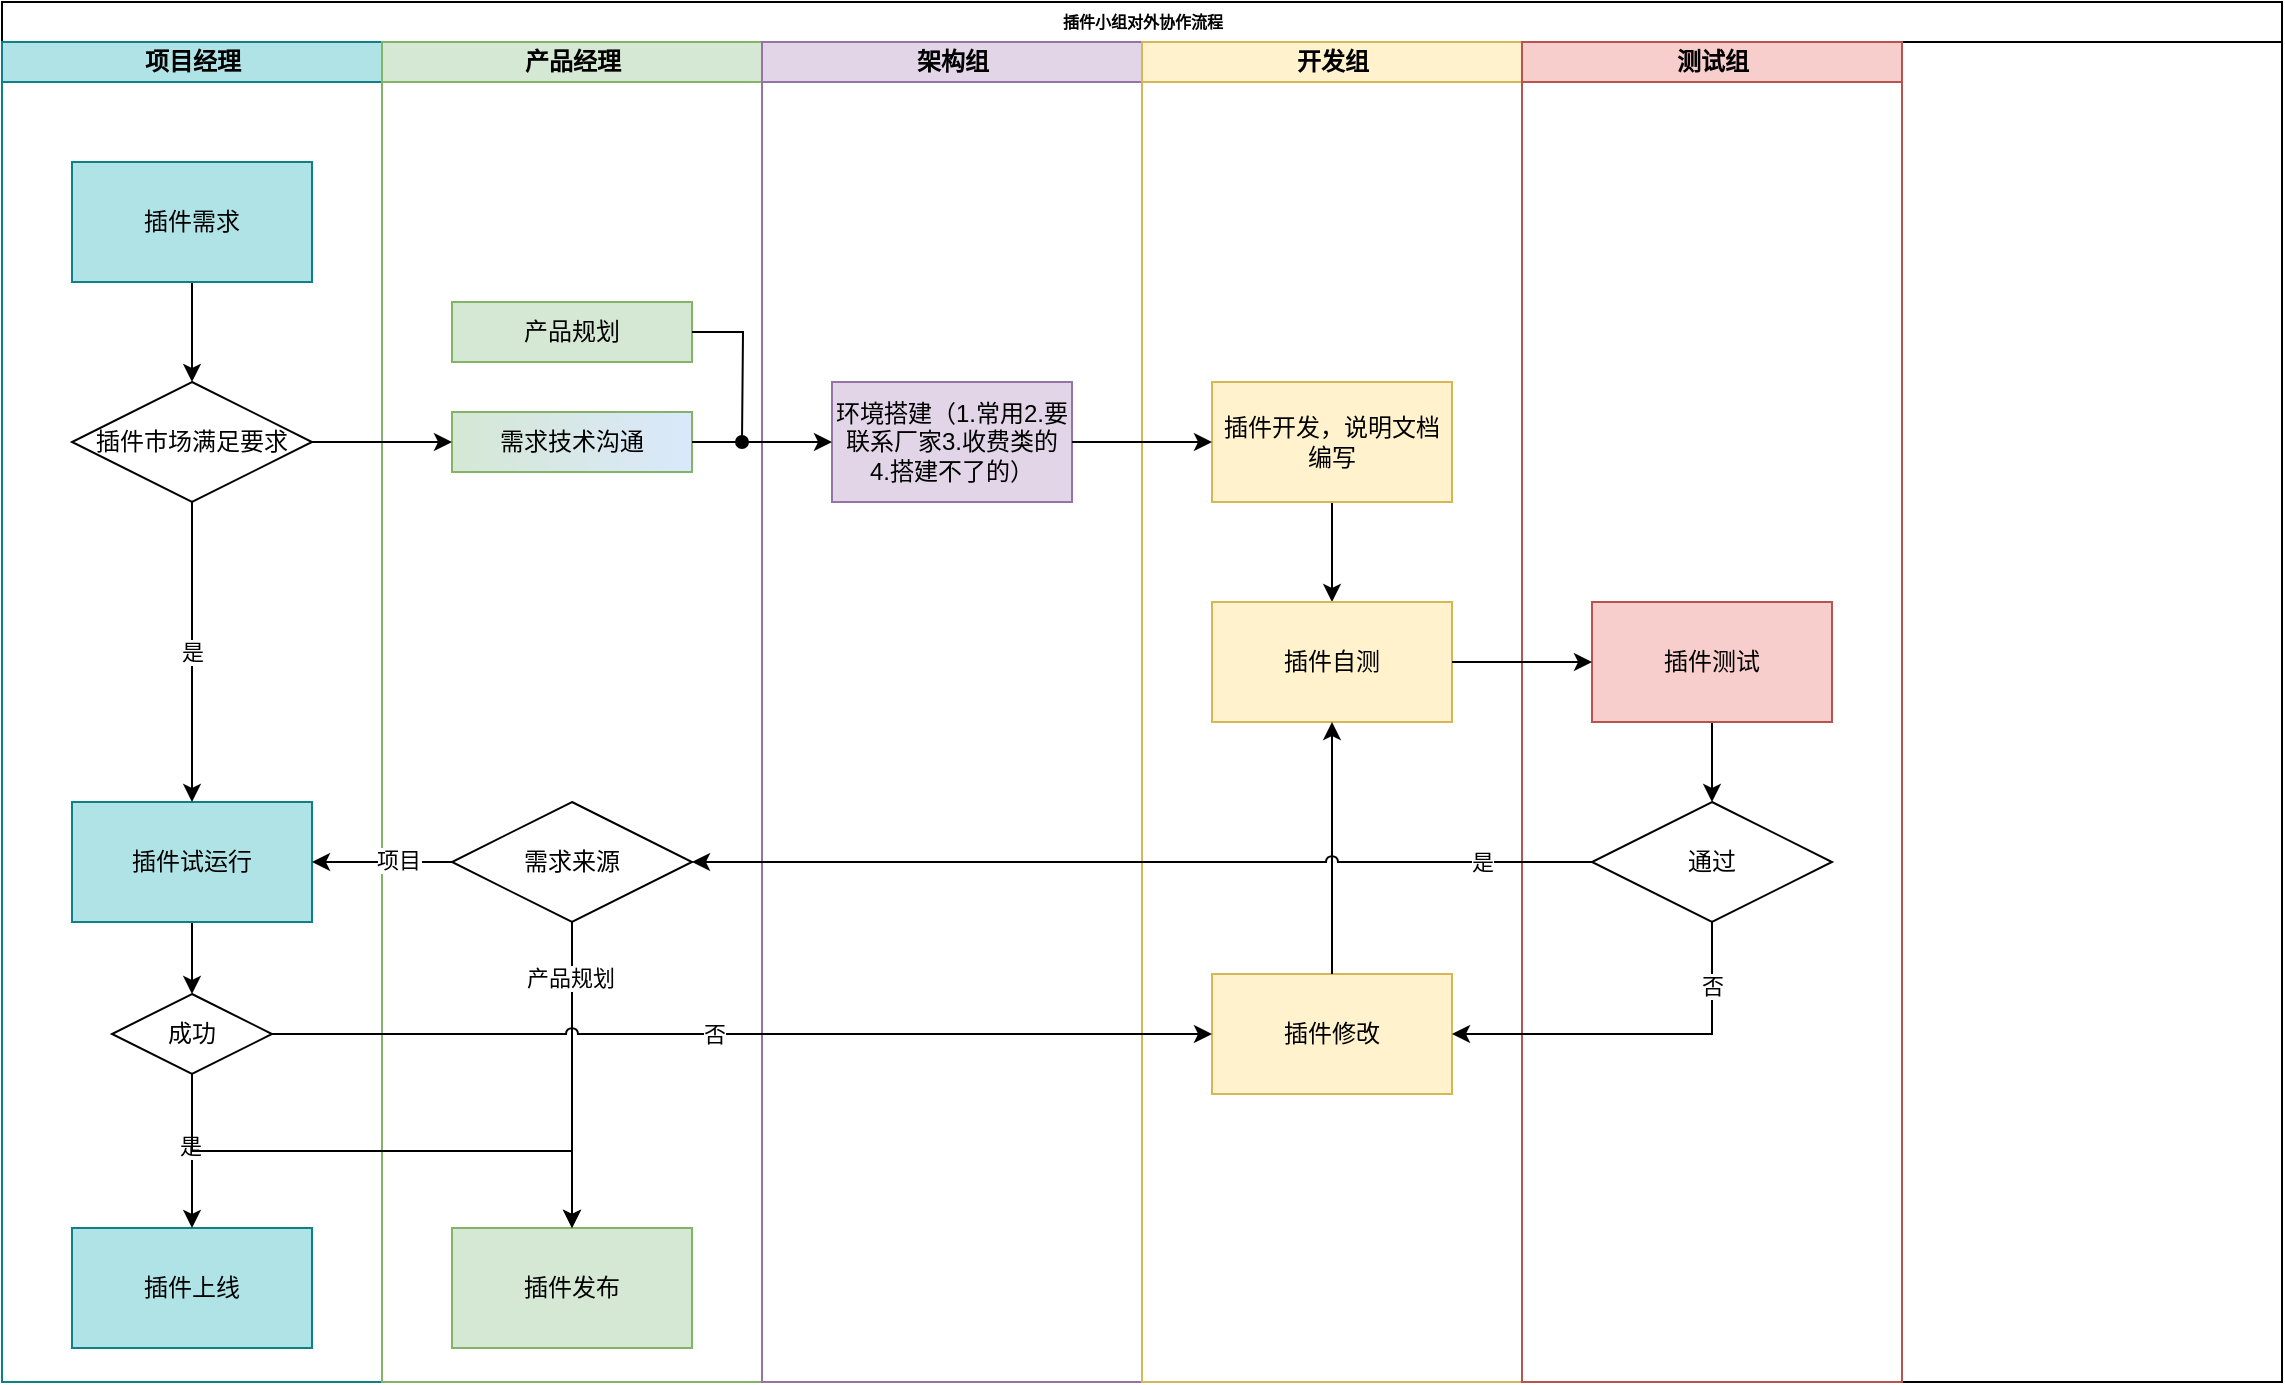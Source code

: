 <mxfile version="15.6.3" type="github">
  <diagram id="1BBLTeyoPvuQMCn27ciU" name="Page-1">
    <mxGraphModel dx="946" dy="1783" grid="1" gridSize="10" guides="1" tooltips="1" connect="1" arrows="1" fold="1" page="1" pageScale="1" pageWidth="827" pageHeight="1169" math="0" shadow="0">
      <root>
        <mxCell id="0" />
        <mxCell id="1" parent="0" />
        <mxCell id="ADYuSWJjQjwnzAj35K0c-1" value="插件小组对外协作流程" style="swimlane;html=1;childLayout=stackLayout;startSize=20;rounded=0;shadow=0;labelBackgroundColor=none;strokeWidth=1;fontFamily=Verdana;fontSize=8;align=center;direction=east;swimlaneFillColor=none;" parent="1" vertex="1">
          <mxGeometry x="50" y="-390" width="1140" height="690" as="geometry" />
        </mxCell>
        <mxCell id="ADYuSWJjQjwnzAj35K0c-2" value="项目经理" style="swimlane;html=1;startSize=20;fillColor=#B0E3E6;strokeColor=#0e8088;" parent="ADYuSWJjQjwnzAj35K0c-1" vertex="1">
          <mxGeometry y="20" width="190" height="670" as="geometry" />
        </mxCell>
        <mxCell id="ADYuSWJjQjwnzAj35K0c-67" value="" style="edgeStyle=orthogonalEdgeStyle;rounded=0;orthogonalLoop=1;jettySize=auto;html=1;entryX=0.5;entryY=0;entryDx=0;entryDy=0;sketch=0;shadow=0;" parent="ADYuSWJjQjwnzAj35K0c-2" source="ADYuSWJjQjwnzAj35K0c-3" target="ADYuSWJjQjwnzAj35K0c-40" edge="1">
          <mxGeometry relative="1" as="geometry" />
        </mxCell>
        <mxCell id="ADYuSWJjQjwnzAj35K0c-3" value="插件需求" style="rounded=0;whiteSpace=wrap;html=1;fillColor=#b0e3e6;strokeColor=#0e8088;" parent="ADYuSWJjQjwnzAj35K0c-2" vertex="1">
          <mxGeometry x="35" y="60" width="120" height="60" as="geometry" />
        </mxCell>
        <mxCell id="ADYuSWJjQjwnzAj35K0c-36" value="插件上线" style="rounded=0;whiteSpace=wrap;html=1;fillColor=#b0e3e6;strokeColor=#0e8088;" parent="ADYuSWJjQjwnzAj35K0c-2" vertex="1">
          <mxGeometry x="35" y="593" width="120" height="60" as="geometry" />
        </mxCell>
        <mxCell id="ADYuSWJjQjwnzAj35K0c-71" style="edgeStyle=orthogonalEdgeStyle;rounded=0;sketch=0;orthogonalLoop=1;jettySize=auto;html=1;entryX=0.5;entryY=0;entryDx=0;entryDy=0;shadow=0;" parent="ADYuSWJjQjwnzAj35K0c-2" source="ADYuSWJjQjwnzAj35K0c-33" target="ADYuSWJjQjwnzAj35K0c-36" edge="1">
          <mxGeometry relative="1" as="geometry" />
        </mxCell>
        <mxCell id="ADYuSWJjQjwnzAj35K0c-90" value="是" style="edgeLabel;html=1;align=center;verticalAlign=middle;resizable=0;points=[];" parent="ADYuSWJjQjwnzAj35K0c-71" vertex="1" connectable="0">
          <mxGeometry x="-0.08" y="-1" relative="1" as="geometry">
            <mxPoint as="offset" />
          </mxGeometry>
        </mxCell>
        <mxCell id="ADYuSWJjQjwnzAj35K0c-33" value="成功" style="rhombus;whiteSpace=wrap;html=1;" parent="ADYuSWJjQjwnzAj35K0c-2" vertex="1">
          <mxGeometry x="55" y="476" width="80" height="40" as="geometry" />
        </mxCell>
        <mxCell id="ADYuSWJjQjwnzAj35K0c-93" style="edgeStyle=orthogonalEdgeStyle;rounded=0;sketch=0;orthogonalLoop=1;jettySize=auto;html=1;exitX=0.5;exitY=1;exitDx=0;exitDy=0;entryX=0.5;entryY=0;entryDx=0;entryDy=0;shadow=0;" parent="ADYuSWJjQjwnzAj35K0c-2" source="ADYuSWJjQjwnzAj35K0c-34" target="ADYuSWJjQjwnzAj35K0c-33" edge="1">
          <mxGeometry relative="1" as="geometry" />
        </mxCell>
        <mxCell id="ADYuSWJjQjwnzAj35K0c-34" value="插件试运行" style="rounded=0;whiteSpace=wrap;html=1;fillColor=#b0e3e6;strokeColor=#0e8088;" parent="ADYuSWJjQjwnzAj35K0c-2" vertex="1">
          <mxGeometry x="35" y="380" width="120" height="60" as="geometry" />
        </mxCell>
        <mxCell id="ADYuSWJjQjwnzAj35K0c-68" value="是" style="edgeStyle=orthogonalEdgeStyle;rounded=0;sketch=0;orthogonalLoop=1;jettySize=auto;html=1;exitX=0.5;exitY=1;exitDx=0;exitDy=0;entryX=0.5;entryY=0;entryDx=0;entryDy=0;shadow=0;" parent="ADYuSWJjQjwnzAj35K0c-2" source="ADYuSWJjQjwnzAj35K0c-40" target="ADYuSWJjQjwnzAj35K0c-34" edge="1">
          <mxGeometry relative="1" as="geometry" />
        </mxCell>
        <mxCell id="ADYuSWJjQjwnzAj35K0c-40" value="插件市场满足要求" style="rhombus;whiteSpace=wrap;html=1;fillColor=none;strokeColor=default;" parent="ADYuSWJjQjwnzAj35K0c-2" vertex="1">
          <mxGeometry x="35" y="170" width="120" height="60" as="geometry" />
        </mxCell>
        <mxCell id="ADYuSWJjQjwnzAj35K0c-4" value="产品经理" style="swimlane;html=1;startSize=20;fillColor=#d5e8d4;strokeColor=#82b366;swimlaneFillColor=none;" parent="ADYuSWJjQjwnzAj35K0c-1" vertex="1">
          <mxGeometry x="190" y="20" width="190" height="670" as="geometry" />
        </mxCell>
        <mxCell id="ADYuSWJjQjwnzAj35K0c-5" value="产品规划" style="rounded=0;whiteSpace=wrap;html=1;fillColor=#D5E8D4;strokeColor=#82b366;gradientDirection=east;" parent="ADYuSWJjQjwnzAj35K0c-4" vertex="1">
          <mxGeometry x="35" y="130" width="120" height="30" as="geometry" />
        </mxCell>
        <mxCell id="ADYuSWJjQjwnzAj35K0c-6" value="插件发布" style="rounded=0;whiteSpace=wrap;html=1;fillColor=#d5e8d4;strokeColor=#82b366;" parent="ADYuSWJjQjwnzAj35K0c-4" vertex="1">
          <mxGeometry x="35" y="593" width="120" height="60" as="geometry" />
        </mxCell>
        <mxCell id="ADYuSWJjQjwnzAj35K0c-105" value="需求技术沟通" style="rounded=0;whiteSpace=wrap;html=1;fillColor=#d5e8d4;strokeColor=#82b366;gradientColor=#DAE8FC;gradientDirection=east;" parent="ADYuSWJjQjwnzAj35K0c-4" vertex="1">
          <mxGeometry x="35" y="185" width="120" height="30" as="geometry" />
        </mxCell>
        <mxCell id="khYoUyWRlnPNv1j9-eB4-21" style="edgeStyle=orthogonalEdgeStyle;rounded=0;orthogonalLoop=1;jettySize=auto;html=1;entryX=0.5;entryY=0;entryDx=0;entryDy=0;endArrow=classic;endFill=1;" parent="ADYuSWJjQjwnzAj35K0c-4" source="khYoUyWRlnPNv1j9-eB4-17" target="ADYuSWJjQjwnzAj35K0c-6" edge="1">
          <mxGeometry relative="1" as="geometry" />
        </mxCell>
        <mxCell id="khYoUyWRlnPNv1j9-eB4-22" value="产品规划" style="edgeLabel;html=1;align=center;verticalAlign=middle;resizable=0;points=[];" parent="khYoUyWRlnPNv1j9-eB4-21" vertex="1" connectable="0">
          <mxGeometry x="-0.635" y="-1" relative="1" as="geometry">
            <mxPoint as="offset" />
          </mxGeometry>
        </mxCell>
        <mxCell id="khYoUyWRlnPNv1j9-eB4-17" value="需求来源" style="rhombus;whiteSpace=wrap;html=1;fillColor=none;strokeColor=default;" parent="ADYuSWJjQjwnzAj35K0c-4" vertex="1">
          <mxGeometry x="35" y="380" width="120" height="60" as="geometry" />
        </mxCell>
        <mxCell id="ADYuSWJjQjwnzAj35K0c-9" value="架构组" style="swimlane;html=1;startSize=20;fillColor=#e1d5e7;strokeColor=#9673a6;" parent="ADYuSWJjQjwnzAj35K0c-1" vertex="1">
          <mxGeometry x="380" y="20" width="190" height="670" as="geometry">
            <mxRectangle x="570" y="20" width="30" height="660" as="alternateBounds" />
          </mxGeometry>
        </mxCell>
        <mxCell id="ADYuSWJjQjwnzAj35K0c-8" value="环境搭建（1.常用2.要联系厂家3.收费类的&lt;br&gt;4.搭建不了的）" style="rounded=0;whiteSpace=wrap;html=1;fillColor=#e1d5e7;strokeColor=#9673a6;" parent="ADYuSWJjQjwnzAj35K0c-9" vertex="1">
          <mxGeometry x="35" y="170" width="120" height="60" as="geometry" />
        </mxCell>
        <mxCell id="ADYuSWJjQjwnzAj35K0c-14" value="开发组" style="swimlane;html=1;startSize=20;direction=east;fillColor=#fff2cc;strokeColor=#d6b656;" parent="ADYuSWJjQjwnzAj35K0c-1" vertex="1">
          <mxGeometry x="570" y="20" width="190" height="670" as="geometry" />
        </mxCell>
        <mxCell id="ADYuSWJjQjwnzAj35K0c-75" style="edgeStyle=orthogonalEdgeStyle;rounded=0;sketch=0;orthogonalLoop=1;jettySize=auto;html=1;entryX=0.5;entryY=0;entryDx=0;entryDy=0;shadow=0;" parent="ADYuSWJjQjwnzAj35K0c-14" source="ADYuSWJjQjwnzAj35K0c-49" target="ADYuSWJjQjwnzAj35K0c-59" edge="1">
          <mxGeometry relative="1" as="geometry" />
        </mxCell>
        <mxCell id="ADYuSWJjQjwnzAj35K0c-49" value="插件开发，说明文档编写" style="rounded=0;whiteSpace=wrap;html=1;fillColor=#fff2cc;strokeColor=#d6b656;" parent="ADYuSWJjQjwnzAj35K0c-14" vertex="1">
          <mxGeometry x="35" y="170" width="120" height="60" as="geometry" />
        </mxCell>
        <mxCell id="ADYuSWJjQjwnzAj35K0c-59" value="插件自测" style="rounded=0;whiteSpace=wrap;html=1;fillColor=#fff2cc;strokeColor=#d6b656;" parent="ADYuSWJjQjwnzAj35K0c-14" vertex="1">
          <mxGeometry x="35" y="280" width="120" height="60" as="geometry" />
        </mxCell>
        <mxCell id="ADYuSWJjQjwnzAj35K0c-66" value="插件修改" style="rounded=0;whiteSpace=wrap;html=1;fillColor=#fff2cc;strokeColor=#d6b656;" parent="ADYuSWJjQjwnzAj35K0c-14" vertex="1">
          <mxGeometry x="35" y="466" width="120" height="60" as="geometry" />
        </mxCell>
        <mxCell id="28zmSZxoBX5Dbn3FLjTo-1" style="edgeStyle=orthogonalEdgeStyle;rounded=0;orthogonalLoop=1;jettySize=auto;html=1;entryX=0.5;entryY=1;entryDx=0;entryDy=0;" edge="1" parent="ADYuSWJjQjwnzAj35K0c-14" source="ADYuSWJjQjwnzAj35K0c-66" target="ADYuSWJjQjwnzAj35K0c-59">
          <mxGeometry relative="1" as="geometry">
            <mxPoint x="95" y="380" as="targetPoint" />
          </mxGeometry>
        </mxCell>
        <mxCell id="ADYuSWJjQjwnzAj35K0c-26" value="测试组" style="swimlane;html=1;startSize=20;direction=east;fillColor=#f8cecc;strokeColor=#b85450;" parent="ADYuSWJjQjwnzAj35K0c-1" vertex="1">
          <mxGeometry x="760" y="20" width="190" height="670" as="geometry" />
        </mxCell>
        <mxCell id="khYoUyWRlnPNv1j9-eB4-25" style="edgeStyle=orthogonalEdgeStyle;rounded=0;orthogonalLoop=1;jettySize=auto;html=1;entryX=0.5;entryY=0;entryDx=0;entryDy=0;endArrow=classic;endFill=1;" parent="ADYuSWJjQjwnzAj35K0c-26" source="ADYuSWJjQjwnzAj35K0c-27" target="khYoUyWRlnPNv1j9-eB4-24" edge="1">
          <mxGeometry relative="1" as="geometry" />
        </mxCell>
        <mxCell id="ADYuSWJjQjwnzAj35K0c-27" value="插件测试" style="rounded=0;whiteSpace=wrap;html=1;fillColor=#f8cecc;strokeColor=#b85450;" parent="ADYuSWJjQjwnzAj35K0c-26" vertex="1">
          <mxGeometry x="35" y="280" width="120" height="60" as="geometry" />
        </mxCell>
        <mxCell id="khYoUyWRlnPNv1j9-eB4-24" value="通过" style="rhombus;whiteSpace=wrap;html=1;" parent="ADYuSWJjQjwnzAj35K0c-26" vertex="1">
          <mxGeometry x="35" y="380" width="120" height="60" as="geometry" />
        </mxCell>
        <mxCell id="ADYuSWJjQjwnzAj35K0c-96" style="edgeStyle=orthogonalEdgeStyle;rounded=0;sketch=0;orthogonalLoop=1;jettySize=auto;html=1;exitX=0.5;exitY=1;exitDx=0;exitDy=0;entryX=0.5;entryY=0;entryDx=0;entryDy=0;shadow=0;" parent="ADYuSWJjQjwnzAj35K0c-1" source="ADYuSWJjQjwnzAj35K0c-33" target="ADYuSWJjQjwnzAj35K0c-6" edge="1">
          <mxGeometry relative="1" as="geometry" />
        </mxCell>
        <mxCell id="ADYuSWJjQjwnzAj35K0c-98" style="edgeStyle=orthogonalEdgeStyle;rounded=0;sketch=0;orthogonalLoop=1;jettySize=auto;html=1;exitX=1;exitY=0.5;exitDx=0;exitDy=0;entryX=0;entryY=0.5;entryDx=0;entryDy=0;shadow=0;jumpStyle=arc;" parent="ADYuSWJjQjwnzAj35K0c-1" source="ADYuSWJjQjwnzAj35K0c-33" target="ADYuSWJjQjwnzAj35K0c-66" edge="1">
          <mxGeometry relative="1" as="geometry" />
        </mxCell>
        <mxCell id="ADYuSWJjQjwnzAj35K0c-99" value="否" style="edgeLabel;html=1;align=center;verticalAlign=middle;resizable=0;points=[];" parent="ADYuSWJjQjwnzAj35K0c-98" vertex="1" connectable="0">
          <mxGeometry x="-0.059" relative="1" as="geometry">
            <mxPoint as="offset" />
          </mxGeometry>
        </mxCell>
        <mxCell id="khYoUyWRlnPNv1j9-eB4-19" style="edgeStyle=orthogonalEdgeStyle;rounded=0;orthogonalLoop=1;jettySize=auto;html=1;entryX=1;entryY=0.5;entryDx=0;entryDy=0;endArrow=classic;endFill=1;" parent="ADYuSWJjQjwnzAj35K0c-1" source="khYoUyWRlnPNv1j9-eB4-17" target="ADYuSWJjQjwnzAj35K0c-34" edge="1">
          <mxGeometry relative="1" as="geometry" />
        </mxCell>
        <mxCell id="khYoUyWRlnPNv1j9-eB4-20" value="项目" style="edgeLabel;html=1;align=center;verticalAlign=middle;resizable=0;points=[];" parent="khYoUyWRlnPNv1j9-eB4-19" vertex="1" connectable="0">
          <mxGeometry x="-0.229" y="-1" relative="1" as="geometry">
            <mxPoint as="offset" />
          </mxGeometry>
        </mxCell>
        <mxCell id="khYoUyWRlnPNv1j9-eB4-48" style="edgeStyle=orthogonalEdgeStyle;rounded=0;jumpStyle=arc;orthogonalLoop=1;jettySize=auto;html=1;entryX=1;entryY=0.5;entryDx=0;entryDy=0;endArrow=classic;endFill=1;" parent="ADYuSWJjQjwnzAj35K0c-1" source="khYoUyWRlnPNv1j9-eB4-24" target="khYoUyWRlnPNv1j9-eB4-17" edge="1">
          <mxGeometry relative="1" as="geometry" />
        </mxCell>
        <mxCell id="khYoUyWRlnPNv1j9-eB4-59" value="是" style="edgeLabel;html=1;align=center;verticalAlign=middle;resizable=0;points=[];" parent="khYoUyWRlnPNv1j9-eB4-48" vertex="1" connectable="0">
          <mxGeometry x="-0.755" relative="1" as="geometry">
            <mxPoint as="offset" />
          </mxGeometry>
        </mxCell>
        <mxCell id="khYoUyWRlnPNv1j9-eB4-52" style="edgeStyle=orthogonalEdgeStyle;rounded=0;jumpStyle=none;orthogonalLoop=1;jettySize=auto;html=1;exitX=0.5;exitY=1;exitDx=0;exitDy=0;entryX=1;entryY=0.5;entryDx=0;entryDy=0;endArrow=classic;endFill=1;" parent="ADYuSWJjQjwnzAj35K0c-1" source="khYoUyWRlnPNv1j9-eB4-24" target="ADYuSWJjQjwnzAj35K0c-66" edge="1">
          <mxGeometry relative="1" as="geometry" />
        </mxCell>
        <mxCell id="khYoUyWRlnPNv1j9-eB4-60" value="否" style="edgeLabel;html=1;align=center;verticalAlign=middle;resizable=0;points=[];" parent="khYoUyWRlnPNv1j9-eB4-52" vertex="1" connectable="0">
          <mxGeometry x="-0.663" relative="1" as="geometry">
            <mxPoint as="offset" />
          </mxGeometry>
        </mxCell>
        <mxCell id="khYoUyWRlnPNv1j9-eB4-53" style="edgeStyle=orthogonalEdgeStyle;rounded=0;jumpStyle=arc;orthogonalLoop=1;jettySize=auto;html=1;entryX=0;entryY=0.5;entryDx=0;entryDy=0;endArrow=classic;endFill=1;" parent="ADYuSWJjQjwnzAj35K0c-1" source="ADYuSWJjQjwnzAj35K0c-8" target="ADYuSWJjQjwnzAj35K0c-49" edge="1">
          <mxGeometry relative="1" as="geometry" />
        </mxCell>
        <mxCell id="28zmSZxoBX5Dbn3FLjTo-3" style="edgeStyle=orthogonalEdgeStyle;rounded=0;orthogonalLoop=1;jettySize=auto;html=1;entryX=0;entryY=0.5;entryDx=0;entryDy=0;" edge="1" parent="ADYuSWJjQjwnzAj35K0c-1" source="ADYuSWJjQjwnzAj35K0c-59" target="ADYuSWJjQjwnzAj35K0c-27">
          <mxGeometry relative="1" as="geometry" />
        </mxCell>
        <mxCell id="28zmSZxoBX5Dbn3FLjTo-5" style="edgeStyle=orthogonalEdgeStyle;rounded=0;orthogonalLoop=1;jettySize=auto;html=1;entryX=0;entryY=0.5;entryDx=0;entryDy=0;" edge="1" parent="ADYuSWJjQjwnzAj35K0c-1" source="ADYuSWJjQjwnzAj35K0c-40" target="ADYuSWJjQjwnzAj35K0c-105">
          <mxGeometry relative="1" as="geometry" />
        </mxCell>
        <mxCell id="28zmSZxoBX5Dbn3FLjTo-6" style="edgeStyle=orthogonalEdgeStyle;rounded=0;orthogonalLoop=1;jettySize=auto;html=1;entryX=0;entryY=0.5;entryDx=0;entryDy=0;" edge="1" parent="ADYuSWJjQjwnzAj35K0c-1" source="ADYuSWJjQjwnzAj35K0c-105" target="ADYuSWJjQjwnzAj35K0c-8">
          <mxGeometry relative="1" as="geometry" />
        </mxCell>
        <mxCell id="28zmSZxoBX5Dbn3FLjTo-7" style="edgeStyle=orthogonalEdgeStyle;rounded=0;orthogonalLoop=1;jettySize=auto;html=1;endArrow=oval;endFill=1;" edge="1" parent="1" source="ADYuSWJjQjwnzAj35K0c-5">
          <mxGeometry relative="1" as="geometry">
            <mxPoint x="420" y="-170" as="targetPoint" />
          </mxGeometry>
        </mxCell>
      </root>
    </mxGraphModel>
  </diagram>
</mxfile>
